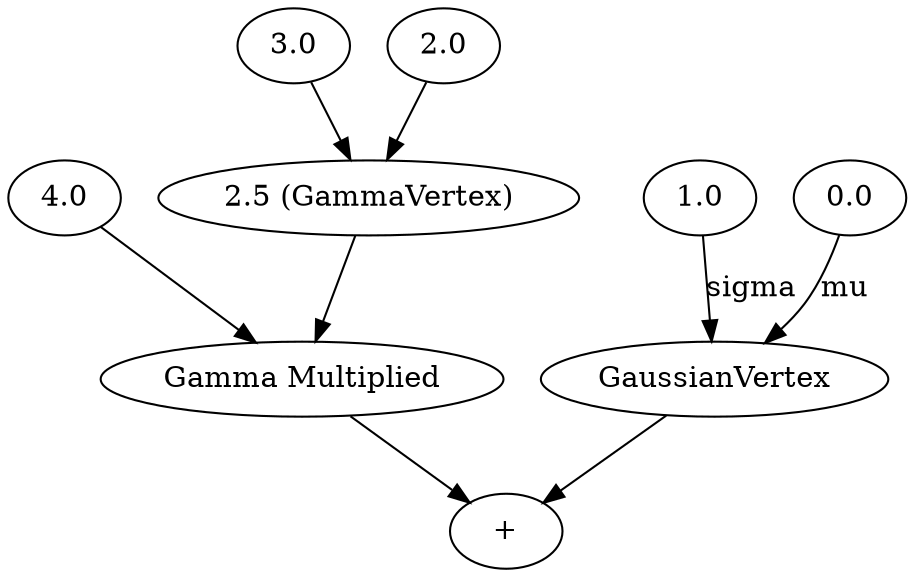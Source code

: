 digraph BayesianNetwork {
<96> -> <97>
<97> -> <98>
<91> -> <92> [label=sigma]
<94> -> <95>
<95> -> <97>
<90> -> <92> [label=mu]
<93> -> <95>
<92> -> <98>
97[label="Gamma Multiplied"]
98[label="+"]
90[label="0.0"]
91[label="1.0"]
92[label="GaussianVertex"]
93[label="2.0"]
94[label="3.0"]
95[label="2.5 (GammaVertex)"]
96[label="4.0"]
}
